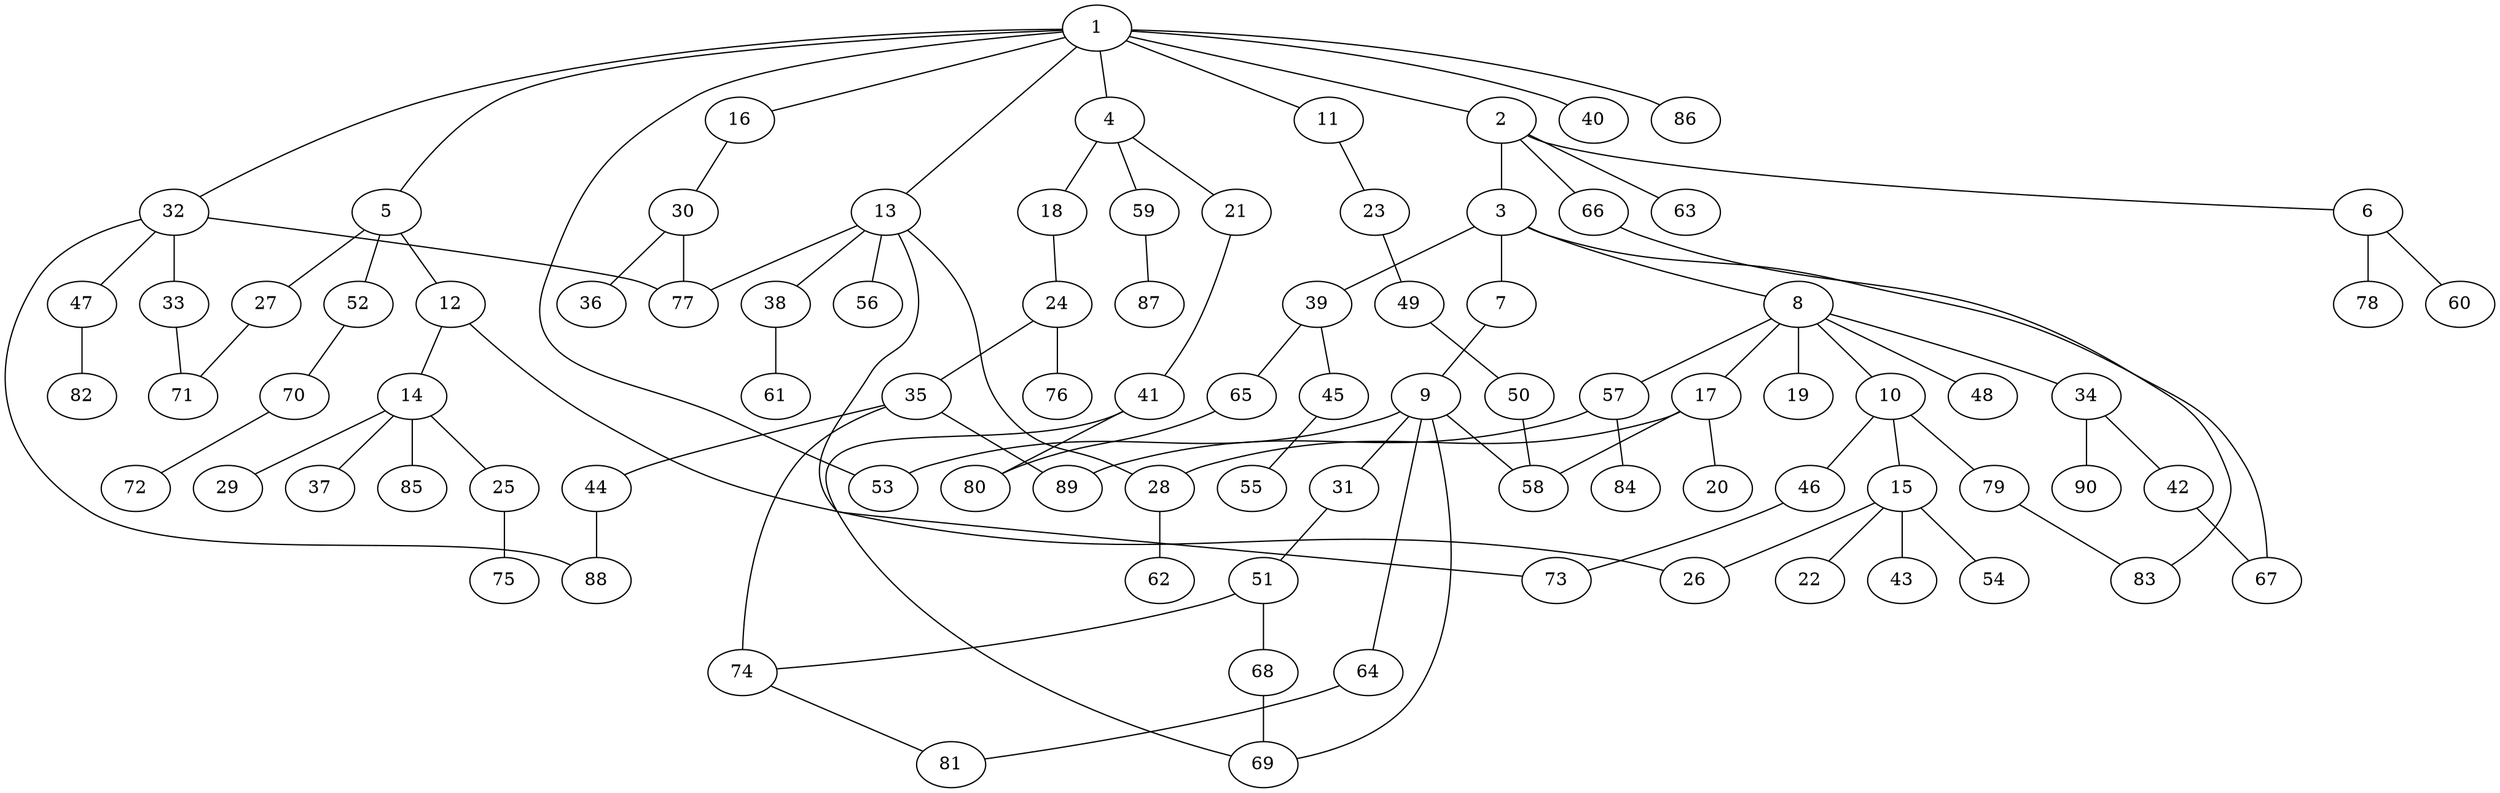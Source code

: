 graph graphname {1--2
1--4
1--5
1--11
1--13
1--16
1--32
1--40
1--53
1--86
2--3
2--6
2--63
2--66
3--7
3--8
3--39
3--67
4--18
4--21
4--59
5--12
5--27
5--52
6--60
6--78
7--9
8--10
8--17
8--19
8--34
8--48
8--57
9--31
9--53
9--58
9--64
9--69
10--15
10--46
10--79
11--23
12--14
12--26
13--28
13--38
13--56
13--73
13--77
14--25
14--29
14--37
14--85
15--22
15--26
15--43
15--54
16--30
17--20
17--28
17--58
18--24
21--41
23--49
24--35
24--76
25--75
27--71
28--62
30--36
30--77
31--51
32--33
32--47
32--77
32--88
33--71
34--42
34--90
35--44
35--74
35--89
38--61
39--45
39--65
41--69
41--80
42--67
44--88
45--55
46--73
47--82
49--50
50--58
51--68
51--74
52--70
57--84
57--89
59--87
64--81
65--80
66--83
68--69
70--72
74--81
79--83
}